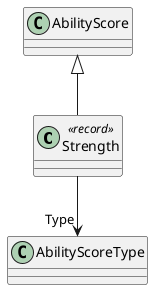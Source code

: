 @startuml
class Strength <<record>> {
}
AbilityScore <|-- Strength
Strength --> "Type" AbilityScoreType
@enduml
